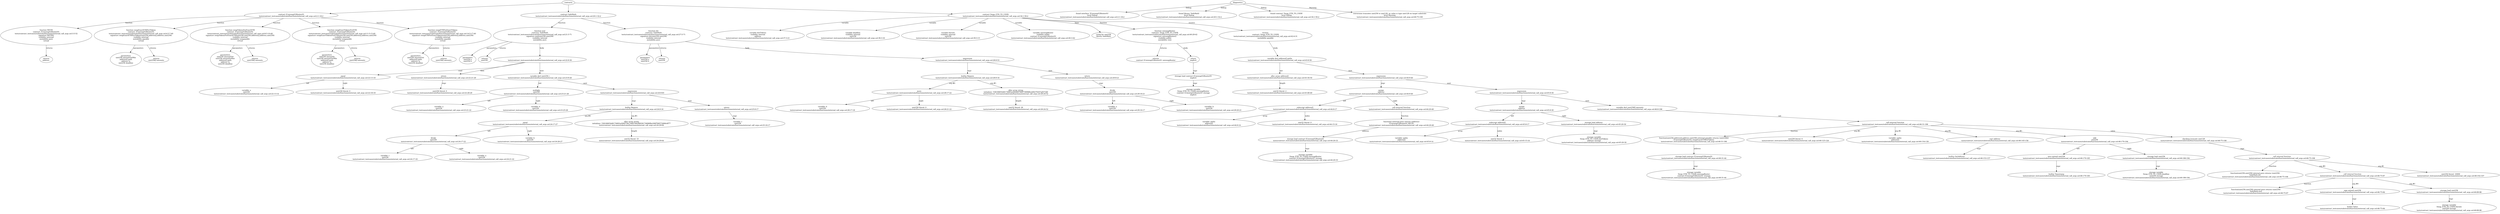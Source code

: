 strict digraph "tests/contract_testcases/substrate/functions/external_call_args.sol" {
	contract [label="contract IUniswapV2Router01\ntests/contract_testcases/substrate/functions/external_call_args.sol:2:1-18:2"]
	WETH [label="function WETH\ncontract: IUniswapV2Router01\ntests/contract_testcases/substrate/functions/external_call_args.sol:3:5-52\nsignature WETH()\nvisibility external\nmutability pure\nvirtual"]
	returns [label="returns\naddress "]
	swapExactETHForTokens [label="function swapExactETHForTokens\ncontract: IUniswapV2Router01\ntests/contract_testcases/substrate/functions/external_call_args.sol:4:5-7:40\nsignature swapExactETHForTokens(uint256,address[],address,uint256)\nvisibility external\nmutability payable\nvirtual"]
	parameters [label="parameters\nuint256 amountOutMin\naddress[] path\naddress to\nuint256 deadline"]
	returns_6 [label="returns\nuint256[] amounts"]
	swapTokensForExactETH [label="function swapTokensForExactETH\ncontract: IUniswapV2Router01\ntests/contract_testcases/substrate/functions/external_call_args.sol:8:5-10:40\nsignature swapTokensForExactETH(uint256,uint256,address[],address,uint256)\nvisibility external\nmutability nonpayable\nvirtual"]
	parameters_8 [label="parameters\nuint256 amountOut\nuint256 amountInMax\naddress[] path\naddress to\nuint256 deadline"]
	returns_9 [label="returns\nuint256[] amounts"]
	swapExactTokensForETH [label="function swapExactTokensForETH\ncontract: IUniswapV2Router01\ntests/contract_testcases/substrate/functions/external_call_args.sol:11:5-13:40\nsignature swapExactTokensForETH(uint256,uint256,address[],address,uint256)\nvisibility external\nmutability nonpayable\nvirtual"]
	parameters_11 [label="parameters\nuint256 amountIn\nuint256 amountOutMin\naddress[] path\naddress to\nuint256 deadline"]
	returns_12 [label="returns\nuint256[] amounts"]
	swapETHForExactTokens [label="function swapETHForExactTokens\ncontract: IUniswapV2Router01\ntests/contract_testcases/substrate/functions/external_call_args.sol:14:5-17:40\nsignature swapETHForExactTokens(uint256,address[],address,uint256)\nvisibility external\nmutability payable\nvirtual"]
	parameters_14 [label="parameters\nuint256 amountOut\naddress[] path\naddress to\nuint256 deadline"]
	returns_15 [label="returns\nuint256[] amounts"]
	contract_16 [label="contract SafeMath\ntests/contract_testcases/substrate/functions/external_call_args.sol:20:1-32:2"]
	mul [label="function mul\ncontract: SafeMath\ntests/contract_testcases/substrate/functions/external_call_args.sol:21:5-71\nsignature mul(uint256,uint256)\nvisibility internal\nmutability pure"]
	parameters_18 [label="parameters\nuint256 a\nuint256 b"]
	returns_19 [label="returns\nuint256 "]
	if [label="if\ntests/contract_testcases/substrate/functions/external_call_args.sol:22:9-30"]
	equal [label="equal\ntests/contract_testcases/substrate/functions/external_call_args.sol:22:13-19"]
	variable [label="variable: a\nuint256\ntests/contract_testcases/substrate/functions/external_call_args.sol:22:13-14"]
	number_literal [label="uint256 literal: 0\ntests/contract_testcases/substrate/functions/external_call_args.sol:22:18-19"]
	return [label="return\ntests/contract_testcases/substrate/functions/external_call_args.sol:22:21-29"]
	number_literal_25 [label="uint256 literal: 0\ntests/contract_testcases/substrate/functions/external_call_args.sol:22:28-29"]
	var_decl [label="variable decl uint256 c\ntests/contract_testcases/substrate/functions/external_call_args.sol:23:9-26"]
	multiply [label="multiply\nuint256\ntests/contract_testcases/substrate/functions/external_call_args.sol:23:21-26"]
	variable_28 [label="variable: a\nuint256\ntests/contract_testcases/substrate/functions/external_call_args.sol:23:21-22"]
	variable_29 [label="variable: b\nuint256\ntests/contract_testcases/substrate/functions/external_call_args.sol:23:25-26"]
	expr [label="expression\ntests/contract_testcases/substrate/functions/external_call_args.sol:24:9-65"]
	builtins [label="builtin Require\ntests/contract_testcases/substrate/functions/external_call_args.sol:24:9-16"]
	equal_32 [label="equal\ntests/contract_testcases/substrate/functions/external_call_args.sol:24:17-27"]
	divide [label="divide\nuint256\ntests/contract_testcases/substrate/functions/external_call_args.sol:24:17-22"]
	variable_34 [label="variable: c\nuint256\ntests/contract_testcases/substrate/functions/external_call_args.sol:24:17-18"]
	variable_35 [label="variable: a\nuint256\ntests/contract_testcases/substrate/functions/external_call_args.sol:24:21-22"]
	variable_36 [label="variable: b\nuint256\ntests/contract_testcases/substrate/functions/external_call_args.sol:24:26-27"]
	alloc_array [label="alloc array string\ninitializer: 536166654d6174683a206d756c7469706c69636174696f6e206f766572666c6f77\ntests/contract_testcases/substrate/functions/external_call_args.sol:24:29-64"]
	number_literal_38 [label="uint32 literal: 33\ntests/contract_testcases/substrate/functions/external_call_args.sol:24:29-64"]
	return_39 [label="return\ntests/contract_testcases/substrate/functions/external_call_args.sol:25:9-17"]
	variable_40 [label="variable: c\nuint256\ntests/contract_testcases/substrate/functions/external_call_args.sol:25:16-17"]
	div [label="function div\ncontract: SafeMath\ntests/contract_testcases/substrate/functions/external_call_args.sol:27:5-71\nsignature div(uint256,uint256)\nvisibility internal\nmutability pure"]
	parameters_42 [label="parameters\nuint256 a\nuint256 b"]
	returns_43 [label="returns\nuint256 "]
	expr_44 [label="expression\ntests/contract_testcases/substrate/functions/external_call_args.sol:28:9-53"]
	builtins_45 [label="builtin Require\ntests/contract_testcases/substrate/functions/external_call_args.sol:28:9-16"]
	more [label="more\ntests/contract_testcases/substrate/functions/external_call_args.sol:28:17-22"]
	variable_47 [label="variable: b\nuint256\ntests/contract_testcases/substrate/functions/external_call_args.sol:28:17-18"]
	number_literal_48 [label="uint256 literal: 0\ntests/contract_testcases/substrate/functions/external_call_args.sol:28:21-22"]
	alloc_array_49 [label="alloc array string\ninitializer: 536166654d6174683a206469766973696f6e206279207a65726f\ntests/contract_testcases/substrate/functions/external_call_args.sol:28:24-52"]
	number_literal_50 [label="uint32 literal: 26\ntests/contract_testcases/substrate/functions/external_call_args.sol:28:24-52"]
	return_51 [label="return\ntests/contract_testcases/substrate/functions/external_call_args.sol:29:9-21"]
	divide_52 [label="divide\nuint256\ntests/contract_testcases/substrate/functions/external_call_args.sol:29:16-21"]
	variable_53 [label="variable: a\nuint256\ntests/contract_testcases/substrate/functions/external_call_args.sol:29:16-17"]
	variable_54 [label="variable: b\nuint256\ntests/contract_testcases/substrate/functions/external_call_args.sol:29:20-21"]
	contract_55 [label="contract Swap_ETH_TO_USDX\ntests/contract_testcases/substrate/functions/external_call_args.sol:34:1-50:2"]
	var [label="variable distTokens\nvisibility internal\naddress\ntests/contract_testcases/substrate/functions/external_call_args.sol:37:3-21"]
	var_57 [label="variable deadline\nvisibility internal\nuint256\ntests/contract_testcases/substrate/functions/external_call_args.sol:38:3-16"]
	var_58 [label="variable feerate\nvisibility internal\nuint256\ntests/contract_testcases/substrate/functions/external_call_args.sol:39:3-15"]
	var_59 [label="variable uniswapRouter\nvisibility public\ncontract IUniswapV2Router01\ntests/contract_testcases/substrate/functions/external_call_args.sol:40:3-42"]
	using [label="using for uint256\nlibrary SafeMath"]
	uniswapRouter [label="function uniswapRouter\ncontract: Swap_ETH_TO_USDX\ntests/contract_testcases/substrate/functions/external_call_args.sol:40:29-42\nsignature uniswapRouter()\nvisibility public\nmutability view"]
	returns_62 [label="returns\ncontract IUniswapV2Router01 uniswapRouter"]
	return_63 [label="return\nimplicit"]
	storage_load [label="storage load contract IUniswapV2Router01\nimplicit"]
	storage_var [label="storage variable\nSwap_ETH_TO_USDX.uniswapRouter\ncontract IUniswapV2Router01 storage\nimplicit"]
	node_66 [label="receive \ncontract: Swap_ETH_TO_USDX\ntests/contract_testcases/substrate/functions/external_call_args.sol:42:4-31\nmutability payable"]
	var_decl_67 [label="variable decl address[] paths\ntests/contract_testcases/substrate/functions/external_call_args.sol:43:9-50"]
	alloc_array_68 [label="alloc array address[]\ntests/contract_testcases/substrate/functions/external_call_args.sol:43:34-50"]
	number_literal_69 [label="uint32 literal: 2\ntests/contract_testcases/substrate/functions/external_call_args.sol:43:48-49"]
	expr_70 [label="expression\ntests/contract_testcases/substrate/functions/external_call_args.sol:44:9-40"]
	assign [label="assign\naddress\ntests/contract_testcases/substrate/functions/external_call_args.sol:44:9-40"]
	subscript [label="subscript address[]\ntests/contract_testcases/substrate/functions/external_call_args.sol:44:9-17"]
	variable_73 [label="variable: paths\naddress[]\ntests/contract_testcases/substrate/functions/external_call_args.sol:44:9-14"]
	number_literal_74 [label="uint32 literal: 0\ntests/contract_testcases/substrate/functions/external_call_args.sol:44:15-16"]
	call_external_function [label="call external function\ntests/contract_testcases/substrate/functions/external_call_args.sol:44:20-40"]
	external_function [label="function() external pure returns (address)\nIUniswapV2Router01.WETH\ntests/contract_testcases/substrate/functions/external_call_args.sol:44:20-40"]
	storage_load_77 [label="storage load contract IUniswapV2Router01\ntests/contract_testcases/substrate/functions/external_call_args.sol:44:20-33"]
	storage_var_78 [label="storage variable\nSwap_ETH_TO_USDX.uniswapRouter\ncontract IUniswapV2Router01 storage\ntests/contract_testcases/substrate/functions/external_call_args.sol:44:20-33"]
	expr_79 [label="expression\ntests/contract_testcases/substrate/functions/external_call_args.sol:45:9-30"]
	assign_80 [label="assign\naddress\ntests/contract_testcases/substrate/functions/external_call_args.sol:45:9-30"]
	subscript_81 [label="subscript address[]\ntests/contract_testcases/substrate/functions/external_call_args.sol:45:9-17"]
	variable_82 [label="variable: paths\naddress[]\ntests/contract_testcases/substrate/functions/external_call_args.sol:45:9-14"]
	number_literal_83 [label="uint32 literal: 1\ntests/contract_testcases/substrate/functions/external_call_args.sol:45:15-16"]
	storage_load_84 [label="storage load address\ntests/contract_testcases/substrate/functions/external_call_args.sol:45:20-30"]
	storage_var_85 [label="storage variable\nSwap_ETH_TO_USDX.distTokens\naddress storage\ntests/contract_testcases/substrate/functions/external_call_args.sol:45:20-30"]
	var_decl_86 [label="variable decl uint256[] amounts\ntests/contract_testcases/substrate/functions/external_call_args.sol:46:9-196"]
	call_external_function_87 [label="call external function\ntests/contract_testcases/substrate/functions/external_call_args.sol:46:31-196"]
	external_function_88 [label="function(uint256,address[],address,uint256) external payable returns (uint256[])\nIUniswapV2Router01.swapExactETHForTokens\ntests/contract_testcases/substrate/functions/external_call_args.sol:46:31-196"]
	storage_load_89 [label="storage load contract IUniswapV2Router01\ntests/contract_testcases/substrate/functions/external_call_args.sol:46:31-44"]
	storage_var_90 [label="storage variable\nSwap_ETH_TO_USDX.uniswapRouter\ncontract IUniswapV2Router01 storage\ntests/contract_testcases/substrate/functions/external_call_args.sol:46:31-44"]
	number_literal_91 [label="uint256 literal: 0\ntests/contract_testcases/substrate/functions/external_call_args.sol:46:125-126"]
	variable_92 [label="variable: paths\naddress[]\ntests/contract_testcases/substrate/functions/external_call_args.sol:46:134-139"]
	cast [label="cast address\ntests/contract_testcases/substrate/functions/external_call_args.sol:46:145-158"]
	builtins_94 [label="builtin GetAddress\ntests/contract_testcases/substrate/functions/external_call_args.sol:46:153-157"]
	add [label="add\nuint256\ntests/contract_testcases/substrate/functions/external_call_args.sol:46:170-194"]
	zero_ext [label="zero extend uint256\ntests/contract_testcases/substrate/functions/external_call_args.sol:46:170-185"]
	builtins_97 [label="builtin Timestamp\ntests/contract_testcases/substrate/functions/external_call_args.sol:46:170-185"]
	storage_load_98 [label="storage load uint256\ntests/contract_testcases/substrate/functions/external_call_args.sol:46:186-194"]
	storage_var_99 [label="storage variable\nSwap_ETH_TO_USDX.deadline\nuint256 storage\ntests/contract_testcases/substrate/functions/external_call_args.sol:46:186-194"]
	trunc [label="checking truncate uint128\ntests/contract_testcases/substrate/functions/external_call_args.sol:46:75-108"]
	call_internal_function [label="call internal function\ntests/contract_testcases/substrate/functions/external_call_args.sol:46:75-108"]
	internal_function [label="function(uint256,uint256) internal pure returns (uint256)\nSafeMath.div\ntests/contract_testcases/substrate/functions/external_call_args.sol:46:75-108"]
	call_internal_function_103 [label="call internal function\ntests/contract_testcases/substrate/functions/external_call_args.sol:46:75-97"]
	internal_function_104 [label="function(uint256,uint256) internal pure returns (uint256)\nSafeMath.mul\ntests/contract_testcases/substrate/functions/external_call_args.sol:46:75-97"]
	sign_ext [label="sign extend uint256\ntests/contract_testcases/substrate/functions/external_call_args.sol:46:75-84"]
	builtins_106 [label="builtin Value\ntests/contract_testcases/substrate/functions/external_call_args.sol:46:75-84"]
	storage_load_107 [label="storage load uint256\ntests/contract_testcases/substrate/functions/external_call_args.sol:46:89-96"]
	storage_var_108 [label="storage variable\nSwap_ETH_TO_USDX.feerate\nuint256 storage\ntests/contract_testcases/substrate/functions/external_call_args.sol:46:89-96"]
	number_literal_109 [label="uint256 literal: 10000\ntests/contract_testcases/substrate/functions/external_call_args.sol:46:102-107"]
	diagnostic [label="found interface 'IUniswapV2Router01'\nlevel Debug\ntests/contract_testcases/substrate/functions/external_call_args.sol:2:1-18:2"]
	diagnostic_112 [label="found library 'SafeMath'\nlevel Debug\ntests/contract_testcases/substrate/functions/external_call_args.sol:20:1-32:2"]
	diagnostic_113 [label="found contract 'Swap_ETH_TO_USDX'\nlevel Debug\ntests/contract_testcases/substrate/functions/external_call_args.sol:34:1-50:2"]
	diagnostic_114 [label="conversion truncates uint256 to uint128, as value is type uint128 on target substrate\nlevel Warning\ntests/contract_testcases/substrate/functions/external_call_args.sol:46:75-108"]
	contracts -> contract
	contract -> WETH [label="function"]
	WETH -> returns [label="returns"]
	contract -> swapExactETHForTokens [label="function"]
	swapExactETHForTokens -> parameters [label="parameters"]
	swapExactETHForTokens -> returns_6 [label="returns"]
	contract -> swapTokensForExactETH [label="function"]
	swapTokensForExactETH -> parameters_8 [label="parameters"]
	swapTokensForExactETH -> returns_9 [label="returns"]
	contract -> swapExactTokensForETH [label="function"]
	swapExactTokensForETH -> parameters_11 [label="parameters"]
	swapExactTokensForETH -> returns_12 [label="returns"]
	contract -> swapETHForExactTokens [label="function"]
	swapETHForExactTokens -> parameters_14 [label="parameters"]
	swapETHForExactTokens -> returns_15 [label="returns"]
	contracts -> contract_16
	contract_16 -> mul [label="function"]
	mul -> parameters_18 [label="parameters"]
	mul -> returns_19 [label="returns"]
	mul -> if [label="body"]
	if -> equal [label="cond"]
	equal -> variable [label="left"]
	equal -> number_literal [label="right"]
	if -> return [label="then"]
	return -> number_literal_25 [label="expr"]
	if -> var_decl [label="next"]
	var_decl -> multiply [label="init"]
	multiply -> variable_28 [label="left"]
	multiply -> variable_29 [label="right"]
	var_decl -> expr [label="next"]
	expr -> builtins [label="expr"]
	builtins -> equal_32 [label="arg #0"]
	equal_32 -> divide [label="left"]
	divide -> variable_34 [label="left"]
	divide -> variable_35 [label="right"]
	equal_32 -> variable_36 [label="right"]
	builtins -> alloc_array [label="arg #1"]
	alloc_array -> number_literal_38 [label="length"]
	expr -> return_39 [label="next"]
	return_39 -> variable_40 [label="expr"]
	contract_16 -> div [label="function"]
	div -> parameters_42 [label="parameters"]
	div -> returns_43 [label="returns"]
	div -> expr_44 [label="body"]
	expr_44 -> builtins_45 [label="expr"]
	builtins_45 -> more [label="arg #0"]
	more -> variable_47 [label="left"]
	more -> number_literal_48 [label="right"]
	builtins_45 -> alloc_array_49 [label="arg #1"]
	alloc_array_49 -> number_literal_50 [label="length"]
	expr_44 -> return_51 [label="next"]
	return_51 -> divide_52 [label="expr"]
	divide_52 -> variable_53 [label="left"]
	divide_52 -> variable_54 [label="right"]
	contracts -> contract_55
	contract_55 -> var [label="variable"]
	contract_55 -> var_57 [label="variable"]
	contract_55 -> var_58 [label="variable"]
	contract_55 -> var_59 [label="variable"]
	contract_55 -> using [label="base"]
	contract_55 -> uniswapRouter [label="function"]
	uniswapRouter -> returns_62 [label="returns"]
	uniswapRouter -> return_63 [label="body"]
	return_63 -> storage_load [label="expr"]
	storage_load -> storage_var [label="expr"]
	contract_55 -> node_66 [label="receive"]
	node_66 -> var_decl_67 [label="body"]
	var_decl_67 -> alloc_array_68 [label="init"]
	alloc_array_68 -> number_literal_69 [label="length"]
	var_decl_67 -> expr_70 [label="next"]
	expr_70 -> assign [label="expr"]
	assign -> subscript [label="left"]
	subscript -> variable_73 [label="array"]
	subscript -> number_literal_74 [label="index"]
	assign -> call_external_function [label="right"]
	call_external_function -> external_function [label="function"]
	external_function -> storage_load_77 [label="address"]
	storage_load_77 -> storage_var_78 [label="expr"]
	expr_70 -> expr_79 [label="next"]
	expr_79 -> assign_80 [label="expr"]
	assign_80 -> subscript_81 [label="left"]
	subscript_81 -> variable_82 [label="array"]
	subscript_81 -> number_literal_83 [label="index"]
	assign_80 -> storage_load_84 [label="right"]
	storage_load_84 -> storage_var_85 [label="expr"]
	expr_79 -> var_decl_86 [label="next"]
	var_decl_86 -> call_external_function_87 [label="init"]
	call_external_function_87 -> external_function_88 [label="function"]
	external_function_88 -> storage_load_89 [label="address"]
	storage_load_89 -> storage_var_90 [label="expr"]
	call_external_function_87 -> number_literal_91 [label="arg #0"]
	call_external_function_87 -> variable_92 [label="arg #1"]
	call_external_function_87 -> cast [label="arg #2"]
	cast -> builtins_94 [label="expr"]
	call_external_function_87 -> add [label="arg #3"]
	add -> zero_ext [label="left"]
	zero_ext -> builtins_97 [label="expr"]
	add -> storage_load_98 [label="right"]
	storage_load_98 -> storage_var_99 [label="expr"]
	call_external_function_87 -> trunc [label="value"]
	trunc -> call_internal_function [label="expr"]
	call_internal_function -> internal_function [label="function"]
	call_internal_function -> call_internal_function_103 [label="arg #0"]
	call_internal_function_103 -> internal_function_104 [label="function"]
	call_internal_function_103 -> sign_ext [label="arg #0"]
	sign_ext -> builtins_106 [label="expr"]
	call_internal_function_103 -> storage_load_107 [label="arg #1"]
	storage_load_107 -> storage_var_108 [label="expr"]
	call_internal_function -> number_literal_109 [label="arg #1"]
	diagnostics -> diagnostic [label="Debug"]
	diagnostics -> diagnostic_112 [label="Debug"]
	diagnostics -> diagnostic_113 [label="Debug"]
	diagnostics -> diagnostic_114 [label="Warning"]
}
